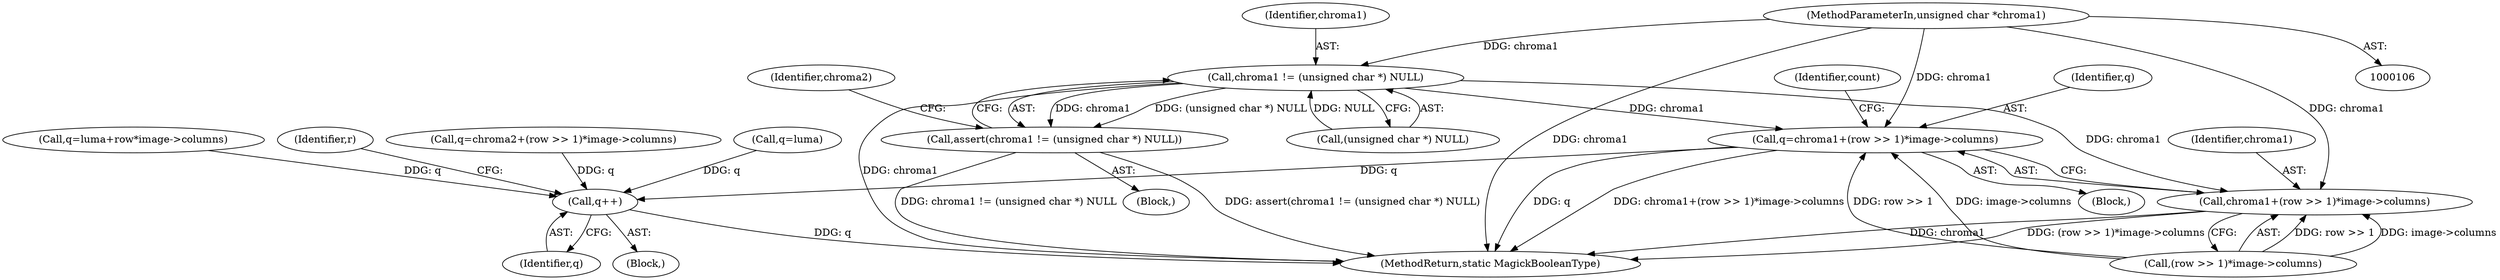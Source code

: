 digraph "0_ImageMagick_1e6a3ace073c9ec9c71e439c111d23c6e66cb6ae@pointer" {
"1000109" [label="(MethodParameterIn,unsigned char *chroma1)"];
"1000210" [label="(Call,chroma1 != (unsigned char *) NULL)"];
"1000209" [label="(Call,assert(chroma1 != (unsigned char *) NULL))"];
"1000574" [label="(Call,q=chroma1+(row >> 1)*image->columns)"];
"1000781" [label="(Call,q++)"];
"1000576" [label="(Call,chroma1+(row >> 1)*image->columns)"];
"1000514" [label="(Call,q=luma)"];
"1000578" [label="(Call,(row >> 1)*image->columns)"];
"1000555" [label="(Call,q=luma+row*image->columns)"];
"1000781" [label="(Call,q++)"];
"1000782" [label="(Identifier,q)"];
"1000785" [label="(Identifier,r)"];
"1000209" [label="(Call,assert(chroma1 != (unsigned char *) NULL))"];
"1000577" [label="(Identifier,chroma1)"];
"1000112" [label="(Block,)"];
"1000211" [label="(Identifier,chroma1)"];
"1000573" [label="(Block,)"];
"1000574" [label="(Call,q=chroma1+(row >> 1)*image->columns)"];
"1000575" [label="(Identifier,q)"];
"1000212" [label="(Call,(unsigned char *) NULL)"];
"1000586" [label="(Identifier,count)"];
"1000823" [label="(MethodReturn,static MagickBooleanType)"];
"1000217" [label="(Identifier,chroma2)"];
"1000576" [label="(Call,chroma1+(row >> 1)*image->columns)"];
"1000599" [label="(Call,q=chroma2+(row >> 1)*image->columns)"];
"1000109" [label="(MethodParameterIn,unsigned char *chroma1)"];
"1000210" [label="(Call,chroma1 != (unsigned char *) NULL)"];
"1000518" [label="(Block,)"];
"1000109" -> "1000106"  [label="AST: "];
"1000109" -> "1000823"  [label="DDG: chroma1"];
"1000109" -> "1000210"  [label="DDG: chroma1"];
"1000109" -> "1000574"  [label="DDG: chroma1"];
"1000109" -> "1000576"  [label="DDG: chroma1"];
"1000210" -> "1000209"  [label="AST: "];
"1000210" -> "1000212"  [label="CFG: "];
"1000211" -> "1000210"  [label="AST: "];
"1000212" -> "1000210"  [label="AST: "];
"1000209" -> "1000210"  [label="CFG: "];
"1000210" -> "1000823"  [label="DDG: chroma1"];
"1000210" -> "1000209"  [label="DDG: chroma1"];
"1000210" -> "1000209"  [label="DDG: (unsigned char *) NULL"];
"1000212" -> "1000210"  [label="DDG: NULL"];
"1000210" -> "1000574"  [label="DDG: chroma1"];
"1000210" -> "1000576"  [label="DDG: chroma1"];
"1000209" -> "1000112"  [label="AST: "];
"1000217" -> "1000209"  [label="CFG: "];
"1000209" -> "1000823"  [label="DDG: assert(chroma1 != (unsigned char *) NULL)"];
"1000209" -> "1000823"  [label="DDG: chroma1 != (unsigned char *) NULL"];
"1000574" -> "1000573"  [label="AST: "];
"1000574" -> "1000576"  [label="CFG: "];
"1000575" -> "1000574"  [label="AST: "];
"1000576" -> "1000574"  [label="AST: "];
"1000586" -> "1000574"  [label="CFG: "];
"1000574" -> "1000823"  [label="DDG: q"];
"1000574" -> "1000823"  [label="DDG: chroma1+(row >> 1)*image->columns"];
"1000578" -> "1000574"  [label="DDG: row >> 1"];
"1000578" -> "1000574"  [label="DDG: image->columns"];
"1000574" -> "1000781"  [label="DDG: q"];
"1000781" -> "1000518"  [label="AST: "];
"1000781" -> "1000782"  [label="CFG: "];
"1000782" -> "1000781"  [label="AST: "];
"1000785" -> "1000781"  [label="CFG: "];
"1000781" -> "1000823"  [label="DDG: q"];
"1000599" -> "1000781"  [label="DDG: q"];
"1000514" -> "1000781"  [label="DDG: q"];
"1000555" -> "1000781"  [label="DDG: q"];
"1000576" -> "1000578"  [label="CFG: "];
"1000577" -> "1000576"  [label="AST: "];
"1000578" -> "1000576"  [label="AST: "];
"1000576" -> "1000823"  [label="DDG: chroma1"];
"1000576" -> "1000823"  [label="DDG: (row >> 1)*image->columns"];
"1000578" -> "1000576"  [label="DDG: row >> 1"];
"1000578" -> "1000576"  [label="DDG: image->columns"];
}
